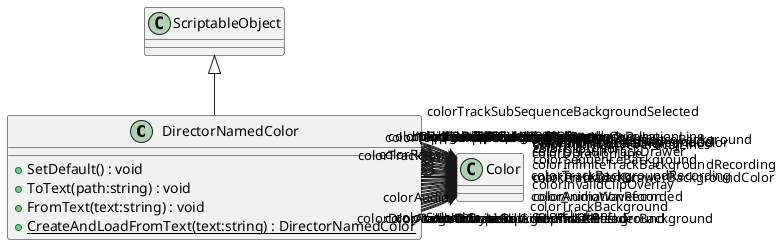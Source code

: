 @startuml
class DirectorNamedColor {
    + SetDefault() : void
    + ToText(path:string) : void
    + FromText(text:string) : void
    + {static} CreateAndLoadFromText(text:string) : DirectorNamedColor
}
ScriptableObject <|-- DirectorNamedColor
DirectorNamedColor --> "colorPlayhead" Color
DirectorNamedColor --> "colorSelection" Color
DirectorNamedColor --> "colorEndmarker" Color
DirectorNamedColor --> "colorGroup" Color
DirectorNamedColor --> "colorGroupTrackBackground" Color
DirectorNamedColor --> "colorAnimation" Color
DirectorNamedColor --> "colorAnimationRecorded" Color
DirectorNamedColor --> "colorAudio" Color
DirectorNamedColor --> "colorAudioWaveform" Color
DirectorNamedColor --> "colorActivation" Color
DirectorNamedColor --> "colorDropTarget" Color
DirectorNamedColor --> "colorClipFont" Color
DirectorNamedColor --> "colorInvalidClipOverlay" Color
DirectorNamedColor --> "colorTrackBackground" Color
DirectorNamedColor --> "colorTrackHeaderBackground" Color
DirectorNamedColor --> "colorTrackDarken" Color
DirectorNamedColor --> "colorTrackBackgroundRecording" Color
DirectorNamedColor --> "colorInfiniteTrackBackgroundRecording" Color
DirectorNamedColor --> "colorTrackBackgroundSelected" Color
DirectorNamedColor --> "colorTrackFont" Color
DirectorNamedColor --> "colorClipUnion" Color
DirectorNamedColor --> "colorTopOutline3" Color
DirectorNamedColor --> "colorDurationLine" Color
DirectorNamedColor --> "colorRange" Color
DirectorNamedColor --> "colorSequenceBackground" Color
DirectorNamedColor --> "colorTooltipBackground" Color
DirectorNamedColor --> "colorInfiniteClipLine" Color
DirectorNamedColor --> "colorDefaultTrackDrawer" Color
DirectorNamedColor o-> "colorDuration" Color
DirectorNamedColor o-> "colorRecordingClipOutline" Color
DirectorNamedColor o-> "colorAnimEditorBinding" Color
DirectorNamedColor o-> "colorTimelineBackground" Color
DirectorNamedColor o-> "colorLockTextBG" Color
DirectorNamedColor o-> "colorInlineCurveVerticalLines" Color
DirectorNamedColor o-> "colorInlineCurveOutOfRangeOverlay" Color
DirectorNamedColor --> "colorInlineCurvesBackground" Color
DirectorNamedColor o-> "markerDrawerBackgroundColor" Color
DirectorNamedColor o-> "markerHeaderDrawerBackgroundColor" Color
DirectorNamedColor o-> "colorControl" Color
DirectorNamedColor o-> "colorSubSequenceBackground" Color
DirectorNamedColor o-> "colorTrackSubSequenceBackground" Color
DirectorNamedColor o-> "colorTrackSubSequenceBackgroundSelected" Color
DirectorNamedColor o-> "colorSubSequenceOverlay" Color
DirectorNamedColor o-> "colorSubSequenceDurationLine" Color
DirectorNamedColor o-> "clipBckg" Color
DirectorNamedColor o-> "clipSelectedBckg" Color
DirectorNamedColor o-> "clipBorderColor" Color
DirectorNamedColor o-> "clipEaseBckgColor" Color
DirectorNamedColor --> "clipBlendIn" Color
DirectorNamedColor --> "clipBlendInSelected" Color
DirectorNamedColor --> "clipBlendOut" Color
DirectorNamedColor --> "clipBlendOutSelected" Color
@enduml
